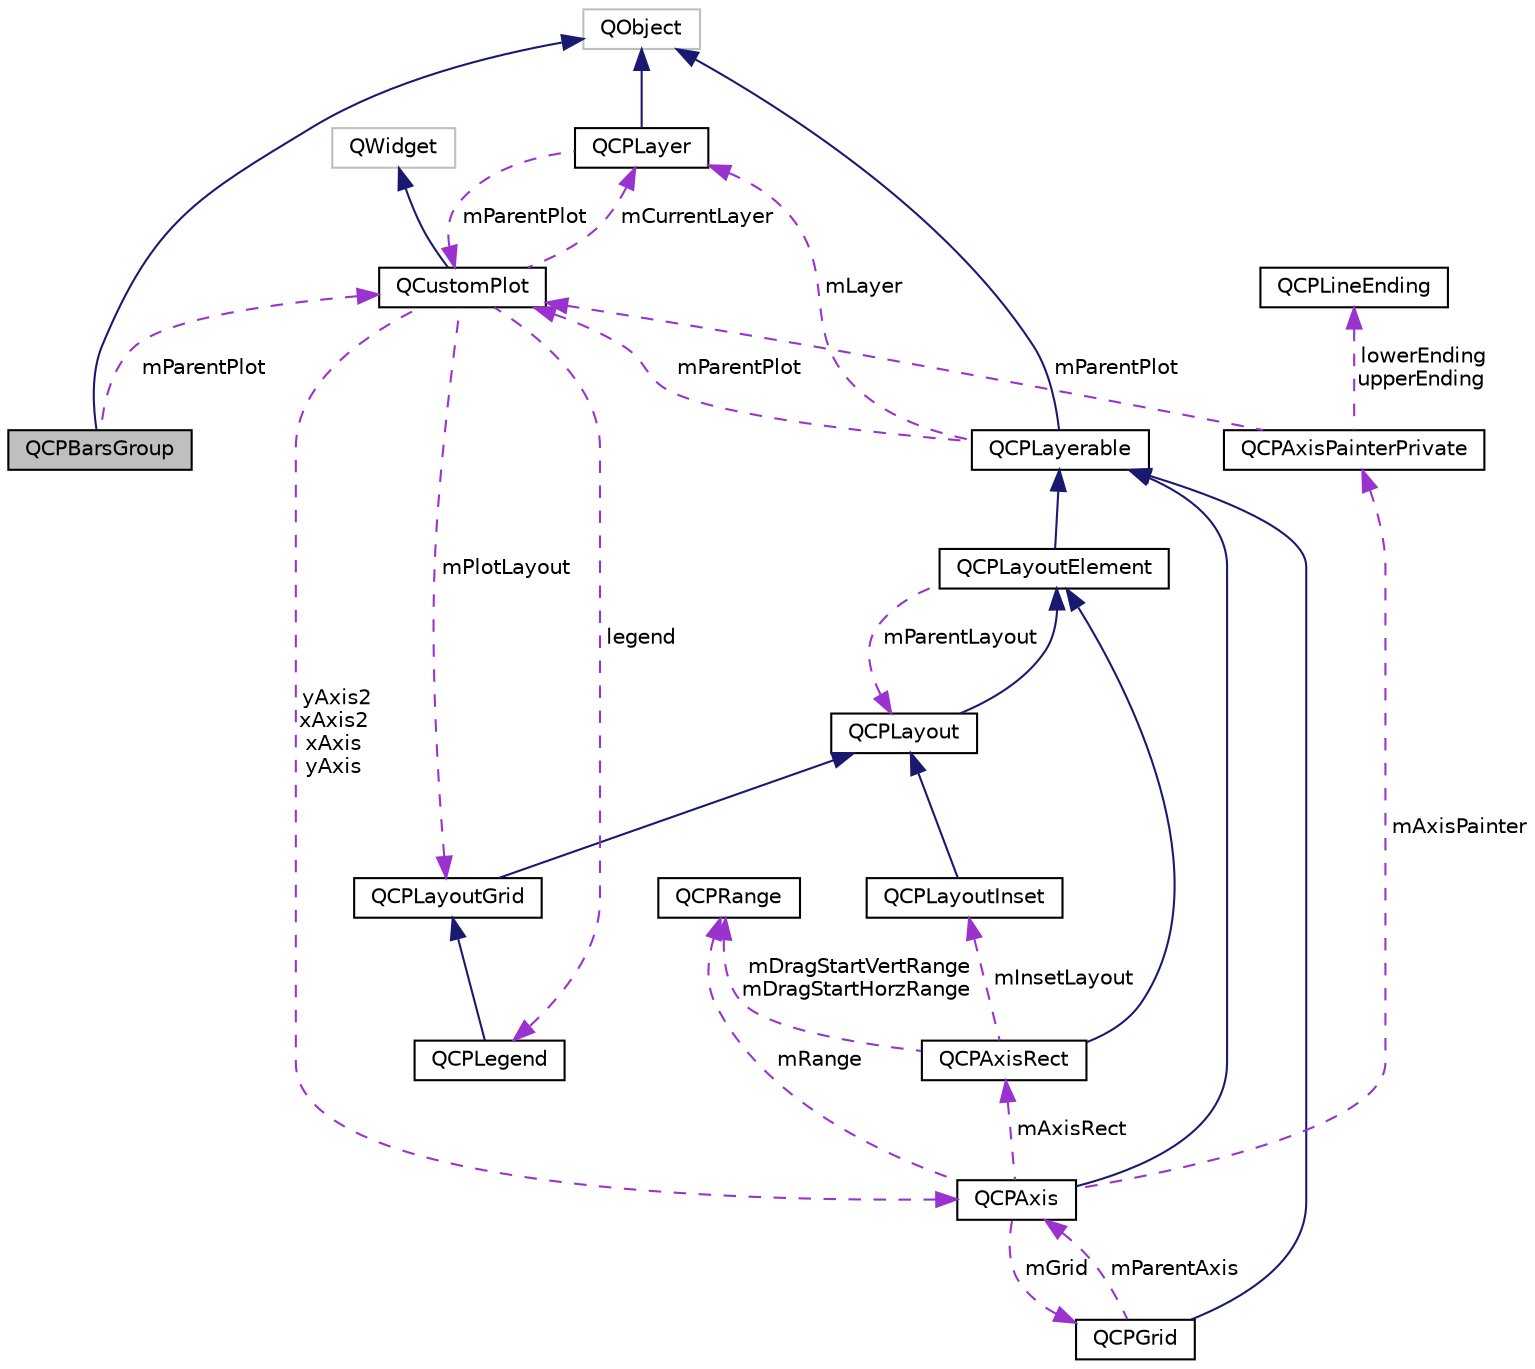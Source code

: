 digraph "QCPBarsGroup"
{
  edge [fontname="Helvetica",fontsize="10",labelfontname="Helvetica",labelfontsize="10"];
  node [fontname="Helvetica",fontsize="10",shape=record];
  Node1 [label="QCPBarsGroup",height=0.2,width=0.4,color="black", fillcolor="grey75", style="filled", fontcolor="black"];
  Node2 -> Node1 [dir="back",color="midnightblue",fontsize="10",style="solid"];
  Node2 [label="QObject",height=0.2,width=0.4,color="grey75", fillcolor="white", style="filled"];
  Node3 -> Node1 [dir="back",color="darkorchid3",fontsize="10",style="dashed",label=" mParentPlot" ];
  Node3 [label="QCustomPlot",height=0.2,width=0.4,color="black", fillcolor="white", style="filled",URL="$d4/df9/classQCustomPlot.html",tooltip="The central class of the library. This is the QWidget which displays the plot and interacts with the ..."];
  Node4 -> Node3 [dir="back",color="midnightblue",fontsize="10",style="solid"];
  Node4 [label="QWidget",height=0.2,width=0.4,color="grey75", fillcolor="white", style="filled"];
  Node5 -> Node3 [dir="back",color="darkorchid3",fontsize="10",style="dashed",label=" mCurrentLayer" ];
  Node5 [label="QCPLayer",height=0.2,width=0.4,color="black", fillcolor="white", style="filled",URL="$de/df8/classQCPLayer.html",tooltip="A layer that may contain objects, to control the rendering order. "];
  Node2 -> Node5 [dir="back",color="midnightblue",fontsize="10",style="solid"];
  Node3 -> Node5 [dir="back",color="darkorchid3",fontsize="10",style="dashed",label=" mParentPlot" ];
  Node6 -> Node3 [dir="back",color="darkorchid3",fontsize="10",style="dashed",label=" mPlotLayout" ];
  Node6 [label="QCPLayoutGrid",height=0.2,width=0.4,color="black", fillcolor="white", style="filled",URL="$dc/d48/classQCPLayoutGrid.html",tooltip="A layout that arranges child elements in a grid. "];
  Node7 -> Node6 [dir="back",color="midnightblue",fontsize="10",style="solid"];
  Node7 [label="QCPLayout",height=0.2,width=0.4,color="black", fillcolor="white", style="filled",URL="$dd/d49/classQCPLayout.html",tooltip="The abstract base class for layouts. "];
  Node8 -> Node7 [dir="back",color="midnightblue",fontsize="10",style="solid"];
  Node8 [label="QCPLayoutElement",height=0.2,width=0.4,color="black", fillcolor="white", style="filled",URL="$d7/dd0/classQCPLayoutElement.html",tooltip="The abstract base class for all objects that form the layout system. "];
  Node9 -> Node8 [dir="back",color="midnightblue",fontsize="10",style="solid"];
  Node9 [label="QCPLayerable",height=0.2,width=0.4,color="black", fillcolor="white", style="filled",URL="$d0/d2b/classQCPLayerable.html",tooltip="Base class for all drawable objects. "];
  Node2 -> Node9 [dir="back",color="midnightblue",fontsize="10",style="solid"];
  Node5 -> Node9 [dir="back",color="darkorchid3",fontsize="10",style="dashed",label=" mLayer" ];
  Node3 -> Node9 [dir="back",color="darkorchid3",fontsize="10",style="dashed",label=" mParentPlot" ];
  Node7 -> Node8 [dir="back",color="darkorchid3",fontsize="10",style="dashed",label=" mParentLayout" ];
  Node10 -> Node3 [dir="back",color="darkorchid3",fontsize="10",style="dashed",label=" yAxis2\nxAxis2\nxAxis\nyAxis" ];
  Node10 [label="QCPAxis",height=0.2,width=0.4,color="black", fillcolor="white", style="filled",URL="$de/d4f/classQCPAxis.html",tooltip="Manages a single axis inside a QCustomPlot. "];
  Node9 -> Node10 [dir="back",color="midnightblue",fontsize="10",style="solid"];
  Node11 -> Node10 [dir="back",color="darkorchid3",fontsize="10",style="dashed",label=" mRange" ];
  Node11 [label="QCPRange",height=0.2,width=0.4,color="black", fillcolor="white", style="filled",URL="$dc/d2c/classQCPRange.html",tooltip="Represents the range an axis is encompassing. "];
  Node12 -> Node10 [dir="back",color="darkorchid3",fontsize="10",style="dashed",label=" mAxisPainter" ];
  Node12 [label="QCPAxisPainterPrivate",height=0.2,width=0.4,color="black", fillcolor="white", style="filled",URL="$d6/df8/classQCPAxisPainterPrivate.html"];
  Node13 -> Node12 [dir="back",color="darkorchid3",fontsize="10",style="dashed",label=" lowerEnding\nupperEnding" ];
  Node13 [label="QCPLineEnding",height=0.2,width=0.4,color="black", fillcolor="white", style="filled",URL="$d6/d60/classQCPLineEnding.html",tooltip="Handles the different ending decorations for line-like items. "];
  Node3 -> Node12 [dir="back",color="darkorchid3",fontsize="10",style="dashed",label=" mParentPlot" ];
  Node14 -> Node10 [dir="back",color="darkorchid3",fontsize="10",style="dashed",label=" mGrid" ];
  Node14 [label="QCPGrid",height=0.2,width=0.4,color="black", fillcolor="white", style="filled",URL="$d4/db2/classQCPGrid.html",tooltip="Responsible for drawing the grid of a QCPAxis. "];
  Node9 -> Node14 [dir="back",color="midnightblue",fontsize="10",style="solid"];
  Node10 -> Node14 [dir="back",color="darkorchid3",fontsize="10",style="dashed",label=" mParentAxis" ];
  Node15 -> Node10 [dir="back",color="darkorchid3",fontsize="10",style="dashed",label=" mAxisRect" ];
  Node15 [label="QCPAxisRect",height=0.2,width=0.4,color="black", fillcolor="white", style="filled",URL="$d9/d8c/classQCPAxisRect.html",tooltip="Holds multiple axes and arranges them in a rectangular shape. "];
  Node8 -> Node15 [dir="back",color="midnightblue",fontsize="10",style="solid"];
  Node16 -> Node15 [dir="back",color="darkorchid3",fontsize="10",style="dashed",label=" mInsetLayout" ];
  Node16 [label="QCPLayoutInset",height=0.2,width=0.4,color="black", fillcolor="white", style="filled",URL="$dc/d82/classQCPLayoutInset.html",tooltip="A layout that places child elements aligned to the border or arbitrarily positioned. "];
  Node7 -> Node16 [dir="back",color="midnightblue",fontsize="10",style="solid"];
  Node11 -> Node15 [dir="back",color="darkorchid3",fontsize="10",style="dashed",label=" mDragStartVertRange\nmDragStartHorzRange" ];
  Node17 -> Node3 [dir="back",color="darkorchid3",fontsize="10",style="dashed",label=" legend" ];
  Node17 [label="QCPLegend",height=0.2,width=0.4,color="black", fillcolor="white", style="filled",URL="$db/dca/classQCPLegend.html",tooltip="Manages a legend inside a QCustomPlot. "];
  Node6 -> Node17 [dir="back",color="midnightblue",fontsize="10",style="solid"];
}
